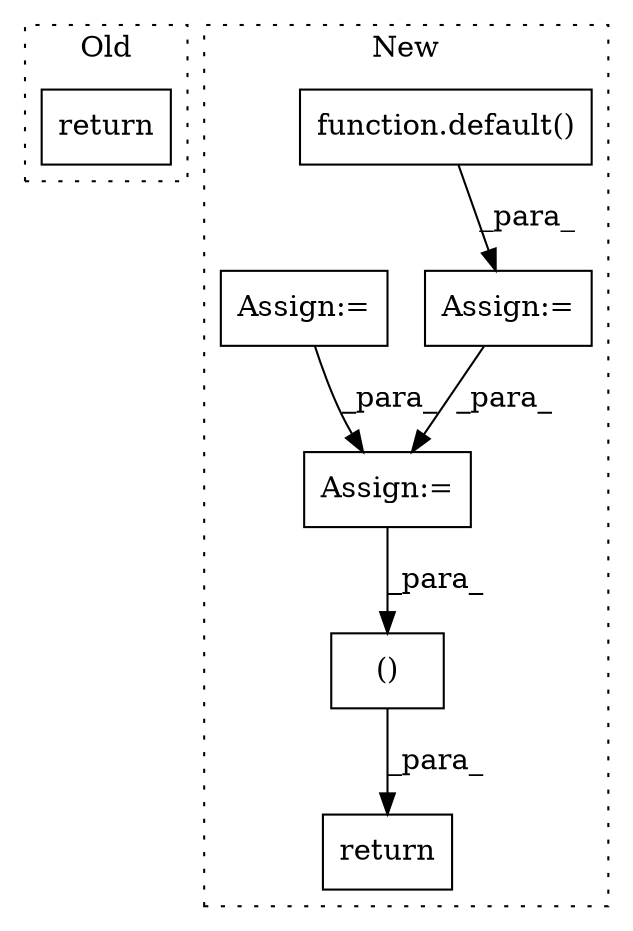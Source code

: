 digraph G {
subgraph cluster0 {
1 [label="return" a="93" s="9957" l="7" shape="box"];
label = "Old";
style="dotted";
}
subgraph cluster1 {
2 [label="function.default()" a="75" s="10790,10812" l="8,1" shape="box"];
3 [label="Assign:=" a="68" s="10787" l="3" shape="box"];
4 [label="Assign:=" a="68" s="11662" l="3" shape="box"];
5 [label="return" a="93" s="11713" l="7" shape="box"];
6 [label="()" a="54" s="11723" l="13" shape="box"];
7 [label="Assign:=" a="68" s="11080" l="3" shape="box"];
label = "New";
style="dotted";
}
2 -> 3 [label="_para_"];
3 -> 4 [label="_para_"];
4 -> 6 [label="_para_"];
6 -> 5 [label="_para_"];
7 -> 4 [label="_para_"];
}